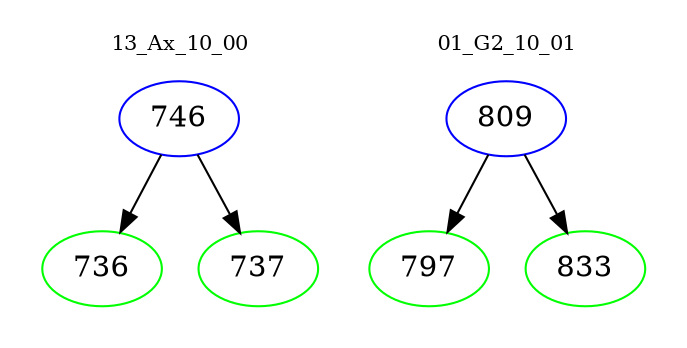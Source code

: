digraph{
subgraph cluster_0 {
color = white
label = "13_Ax_10_00";
fontsize=10;
T0_746 [label="746", color="blue"]
T0_746 -> T0_736 [color="black"]
T0_736 [label="736", color="green"]
T0_746 -> T0_737 [color="black"]
T0_737 [label="737", color="green"]
}
subgraph cluster_1 {
color = white
label = "01_G2_10_01";
fontsize=10;
T1_809 [label="809", color="blue"]
T1_809 -> T1_797 [color="black"]
T1_797 [label="797", color="green"]
T1_809 -> T1_833 [color="black"]
T1_833 [label="833", color="green"]
}
}
